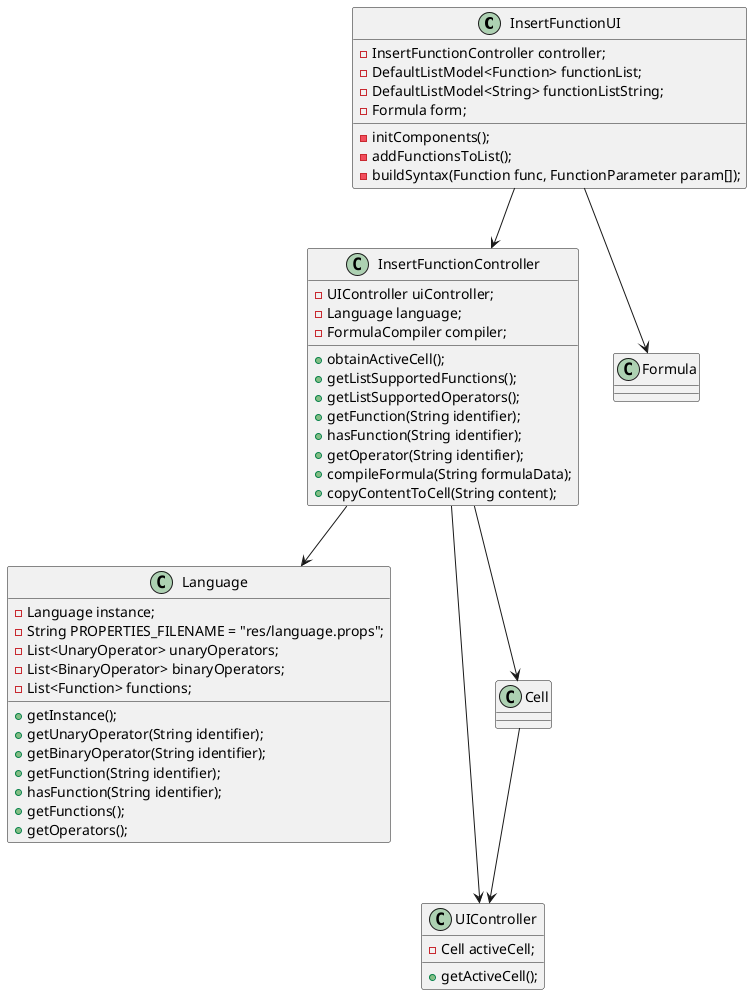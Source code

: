 @startuml lang04.02_design_part2.png

  class InsertFunctionUI {
    -InsertFunctionController controller;
    -DefaultListModel<Function> functionList;
    -DefaultListModel<String> functionListString;
    -Formula form;
    -initComponents();
    -addFunctionsToList();
    -buildSyntax(Function func, FunctionParameter param[]);
  }

  class InsertFunctionController {
    -UIController uiController;
    -Language language;
    -FormulaCompiler compiler;
    +obtainActiveCell();
    +getListSupportedFunctions();
    +getListSupportedOperators();
    +getFunction(String identifier);
    +hasFunction(String identifier);
    +getOperator(String identifier);
    +compileFormula(String formulaData);
    +copyContentToCell(String content);
  }

  class Language {
    -Language instance;
    -String PROPERTIES_FILENAME = "res/language.props";
    -List<UnaryOperator> unaryOperators;
    -List<BinaryOperator> binaryOperators;
    -List<Function> functions;
    +getInstance();
    +getUnaryOperator(String identifier);
    +getBinaryOperator(String identifier);
    +getFunction(String identifier);
    +hasFunction(String identifier);
    +getFunctions();
    +getOperators();
  }

  class Formula {
  }

  class UIController {
    -Cell activeCell;
    +getActiveCell();
  }

  class Cell {
  }

    InsertFunctionUI --> InsertFunctionController
    InsertFunctionUI --> Formula
    InsertFunctionController --> Language
    InsertFunctionController --> UIController
    InsertFunctionController --> Cell
    Cell --> UIController
@enduml
